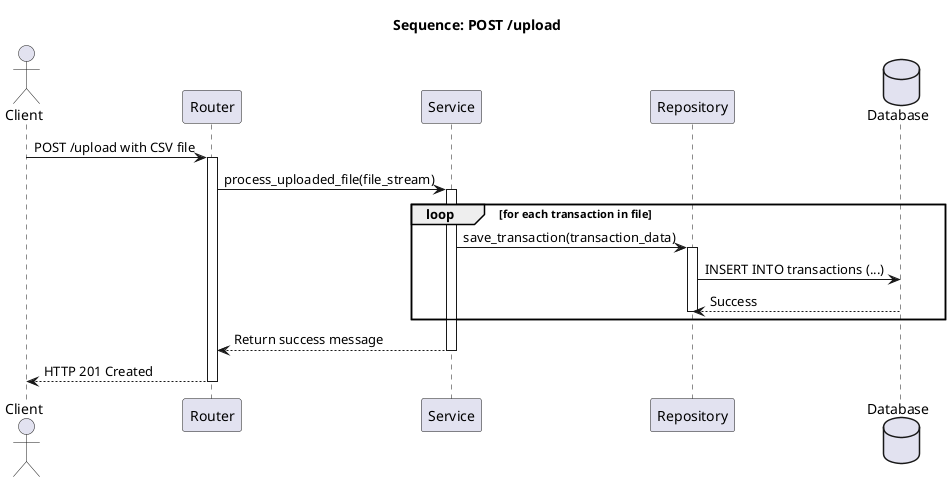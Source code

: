 @startuml UploadSequence

title Sequence: POST /upload

actor Client
participant Router
participant Service
participant Repository
database Database

Client -> Router: POST /upload with CSV file
activate Router

Router -> Service: process_uploaded_file(file_stream)
activate Service

' The service layer processes the file row-by-row
loop for each transaction in file
    Service -> Repository: save_transaction(transaction_data)
    activate Repository

    ' The repository layer performs the database insertion
    Repository -> Database: INSERT INTO transactions (...)
    Repository <-- Database: Success
    deactivate Repository
end

Service --> Router: Return success message
deactivate Service

Router --> Client: HTTP 201 Created
deactivate Router

@enduml